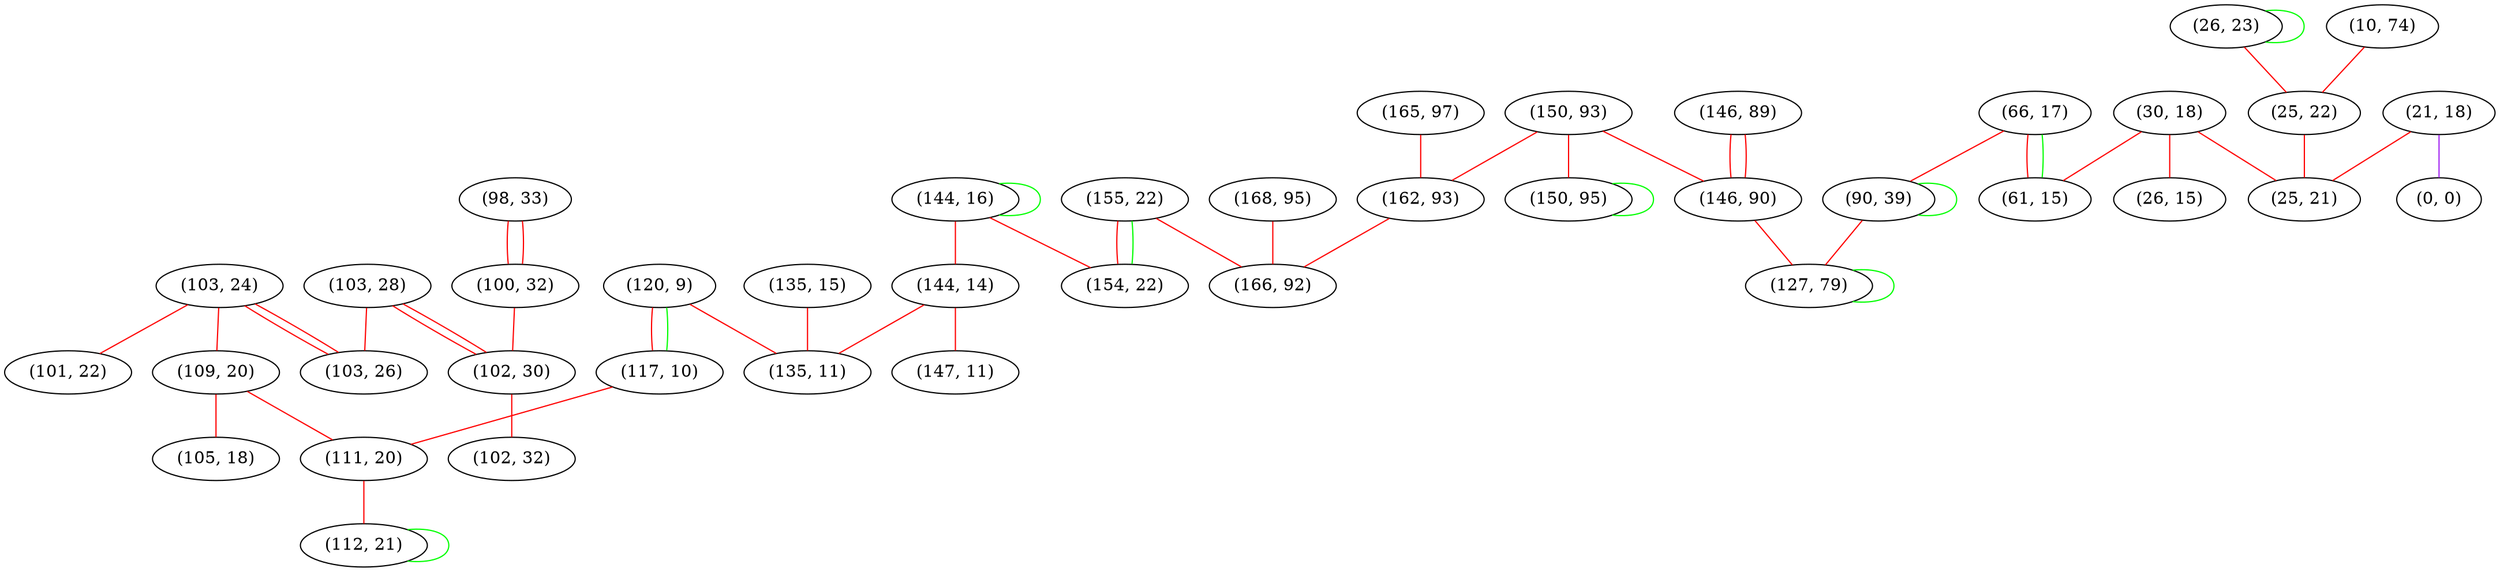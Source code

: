 graph "" {
"(120, 9)";
"(144, 16)";
"(26, 23)";
"(103, 24)";
"(98, 33)";
"(103, 28)";
"(150, 93)";
"(144, 14)";
"(101, 22)";
"(165, 97)";
"(109, 20)";
"(30, 18)";
"(147, 11)";
"(66, 17)";
"(100, 32)";
"(26, 15)";
"(135, 15)";
"(146, 89)";
"(10, 74)";
"(21, 18)";
"(102, 30)";
"(25, 22)";
"(0, 0)";
"(103, 26)";
"(102, 32)";
"(168, 95)";
"(146, 90)";
"(117, 10)";
"(90, 39)";
"(25, 21)";
"(150, 95)";
"(155, 22)";
"(162, 93)";
"(135, 11)";
"(166, 92)";
"(154, 22)";
"(127, 79)";
"(111, 20)";
"(112, 21)";
"(105, 18)";
"(61, 15)";
"(120, 9)" -- "(135, 11)"  [color=red, key=0, weight=1];
"(120, 9)" -- "(117, 10)"  [color=red, key=0, weight=1];
"(120, 9)" -- "(117, 10)"  [color=green, key=1, weight=2];
"(144, 16)" -- "(144, 16)"  [color=green, key=0, weight=2];
"(144, 16)" -- "(144, 14)"  [color=red, key=0, weight=1];
"(144, 16)" -- "(154, 22)"  [color=red, key=0, weight=1];
"(26, 23)" -- "(26, 23)"  [color=green, key=0, weight=2];
"(26, 23)" -- "(25, 22)"  [color=red, key=0, weight=1];
"(103, 24)" -- "(101, 22)"  [color=red, key=0, weight=1];
"(103, 24)" -- "(109, 20)"  [color=red, key=0, weight=1];
"(103, 24)" -- "(103, 26)"  [color=red, key=0, weight=1];
"(103, 24)" -- "(103, 26)"  [color=red, key=1, weight=1];
"(98, 33)" -- "(100, 32)"  [color=red, key=0, weight=1];
"(98, 33)" -- "(100, 32)"  [color=red, key=1, weight=1];
"(103, 28)" -- "(103, 26)"  [color=red, key=0, weight=1];
"(103, 28)" -- "(102, 30)"  [color=red, key=0, weight=1];
"(103, 28)" -- "(102, 30)"  [color=red, key=1, weight=1];
"(150, 93)" -- "(162, 93)"  [color=red, key=0, weight=1];
"(150, 93)" -- "(150, 95)"  [color=red, key=0, weight=1];
"(150, 93)" -- "(146, 90)"  [color=red, key=0, weight=1];
"(144, 14)" -- "(135, 11)"  [color=red, key=0, weight=1];
"(144, 14)" -- "(147, 11)"  [color=red, key=0, weight=1];
"(165, 97)" -- "(162, 93)"  [color=red, key=0, weight=1];
"(109, 20)" -- "(111, 20)"  [color=red, key=0, weight=1];
"(109, 20)" -- "(105, 18)"  [color=red, key=0, weight=1];
"(30, 18)" -- "(26, 15)"  [color=red, key=0, weight=1];
"(30, 18)" -- "(25, 21)"  [color=red, key=0, weight=1];
"(30, 18)" -- "(61, 15)"  [color=red, key=0, weight=1];
"(66, 17)" -- "(90, 39)"  [color=red, key=0, weight=1];
"(66, 17)" -- "(61, 15)"  [color=red, key=0, weight=1];
"(66, 17)" -- "(61, 15)"  [color=green, key=1, weight=2];
"(100, 32)" -- "(102, 30)"  [color=red, key=0, weight=1];
"(135, 15)" -- "(135, 11)"  [color=red, key=0, weight=1];
"(146, 89)" -- "(146, 90)"  [color=red, key=0, weight=1];
"(146, 89)" -- "(146, 90)"  [color=red, key=1, weight=1];
"(10, 74)" -- "(25, 22)"  [color=red, key=0, weight=1];
"(21, 18)" -- "(25, 21)"  [color=red, key=0, weight=1];
"(21, 18)" -- "(0, 0)"  [color=purple, key=0, weight=4];
"(102, 30)" -- "(102, 32)"  [color=red, key=0, weight=1];
"(25, 22)" -- "(25, 21)"  [color=red, key=0, weight=1];
"(168, 95)" -- "(166, 92)"  [color=red, key=0, weight=1];
"(146, 90)" -- "(127, 79)"  [color=red, key=0, weight=1];
"(117, 10)" -- "(111, 20)"  [color=red, key=0, weight=1];
"(90, 39)" -- "(90, 39)"  [color=green, key=0, weight=2];
"(90, 39)" -- "(127, 79)"  [color=red, key=0, weight=1];
"(150, 95)" -- "(150, 95)"  [color=green, key=0, weight=2];
"(155, 22)" -- "(166, 92)"  [color=red, key=0, weight=1];
"(155, 22)" -- "(154, 22)"  [color=red, key=0, weight=1];
"(155, 22)" -- "(154, 22)"  [color=green, key=1, weight=2];
"(162, 93)" -- "(166, 92)"  [color=red, key=0, weight=1];
"(127, 79)" -- "(127, 79)"  [color=green, key=0, weight=2];
"(111, 20)" -- "(112, 21)"  [color=red, key=0, weight=1];
"(112, 21)" -- "(112, 21)"  [color=green, key=0, weight=2];
}
